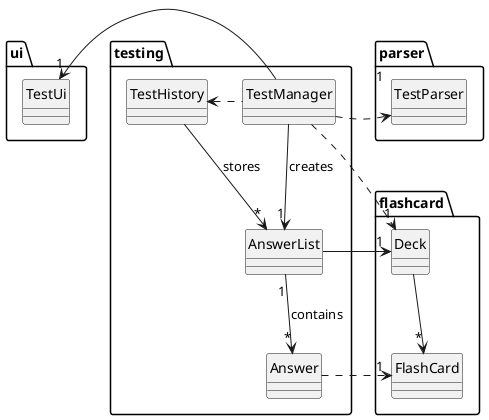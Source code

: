 @startuml
hide circle

skinparam classAttributeIconSize 0
package testing {
    class TestManager
    class AnswerList
    class Answer
    class TestHistory
}


package parser {
    class TestParser
}

package ui {
    class TestUi
}

package flashcard {
    class Deck
    class FlashCard
}

TestManager -left> "1" TestUi
TestManager .right> "1" TestParser
TestManager --> "1" AnswerList : creates
TestManager .left> TestHistory
TestManager .> "1" Deck

TestHistory --> "*" AnswerList : stores

AnswerList "1" --> "*" Answer : contains
AnswerList -right-> "1" Deck

Deck --> "*" FlashCard

Answer .> "1" FlashCard

@enduml

